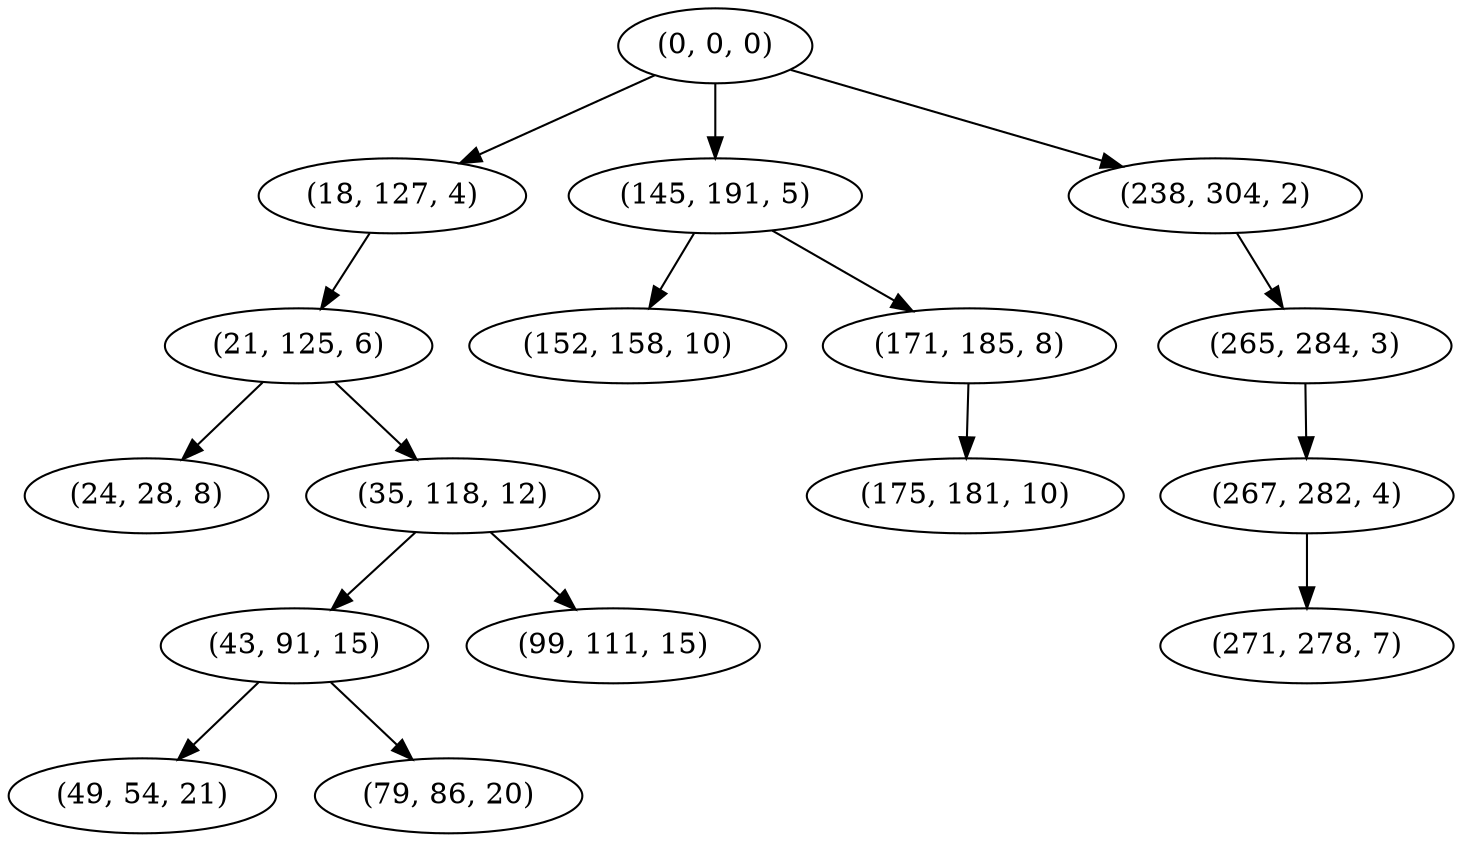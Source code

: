 digraph tree {
    "(0, 0, 0)";
    "(18, 127, 4)";
    "(21, 125, 6)";
    "(24, 28, 8)";
    "(35, 118, 12)";
    "(43, 91, 15)";
    "(49, 54, 21)";
    "(79, 86, 20)";
    "(99, 111, 15)";
    "(145, 191, 5)";
    "(152, 158, 10)";
    "(171, 185, 8)";
    "(175, 181, 10)";
    "(238, 304, 2)";
    "(265, 284, 3)";
    "(267, 282, 4)";
    "(271, 278, 7)";
    "(0, 0, 0)" -> "(18, 127, 4)";
    "(0, 0, 0)" -> "(145, 191, 5)";
    "(0, 0, 0)" -> "(238, 304, 2)";
    "(18, 127, 4)" -> "(21, 125, 6)";
    "(21, 125, 6)" -> "(24, 28, 8)";
    "(21, 125, 6)" -> "(35, 118, 12)";
    "(35, 118, 12)" -> "(43, 91, 15)";
    "(35, 118, 12)" -> "(99, 111, 15)";
    "(43, 91, 15)" -> "(49, 54, 21)";
    "(43, 91, 15)" -> "(79, 86, 20)";
    "(145, 191, 5)" -> "(152, 158, 10)";
    "(145, 191, 5)" -> "(171, 185, 8)";
    "(171, 185, 8)" -> "(175, 181, 10)";
    "(238, 304, 2)" -> "(265, 284, 3)";
    "(265, 284, 3)" -> "(267, 282, 4)";
    "(267, 282, 4)" -> "(271, 278, 7)";
}
